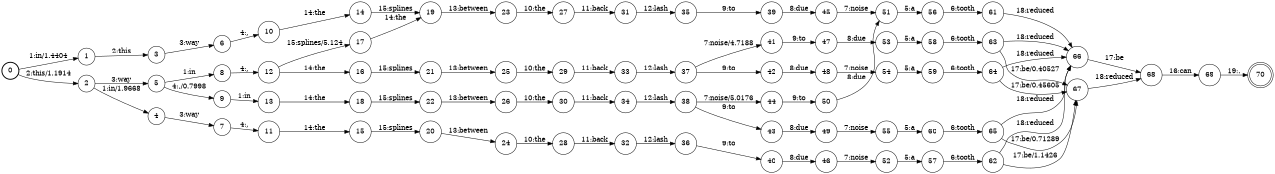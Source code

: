 digraph FST {
rankdir = LR;
size = "8.5,11";
label = "";
center = 1;
orientation = Portrait;
ranksep = "0.4";
nodesep = "0.25";
0 [label = "0", shape = circle, style = bold, fontsize = 14]
	0 -> 1 [label = "1:in/1.4404", fontsize = 14];
	0 -> 2 [label = "2:this/1.1914", fontsize = 14];
1 [label = "1", shape = circle, style = solid, fontsize = 14]
	1 -> 3 [label = "2:this", fontsize = 14];
2 [label = "2", shape = circle, style = solid, fontsize = 14]
	2 -> 4 [label = "1:in/1.9668", fontsize = 14];
	2 -> 5 [label = "3:way", fontsize = 14];
3 [label = "3", shape = circle, style = solid, fontsize = 14]
	3 -> 6 [label = "3:way", fontsize = 14];
4 [label = "4", shape = circle, style = solid, fontsize = 14]
	4 -> 7 [label = "3:way", fontsize = 14];
5 [label = "5", shape = circle, style = solid, fontsize = 14]
	5 -> 8 [label = "1:in", fontsize = 14];
	5 -> 9 [label = "4:,/0.7998", fontsize = 14];
6 [label = "6", shape = circle, style = solid, fontsize = 14]
	6 -> 10 [label = "4:,", fontsize = 14];
7 [label = "7", shape = circle, style = solid, fontsize = 14]
	7 -> 11 [label = "4:,", fontsize = 14];
8 [label = "8", shape = circle, style = solid, fontsize = 14]
	8 -> 12 [label = "4:,", fontsize = 14];
9 [label = "9", shape = circle, style = solid, fontsize = 14]
	9 -> 13 [label = "1:in", fontsize = 14];
10 [label = "10", shape = circle, style = solid, fontsize = 14]
	10 -> 14 [label = "14:the", fontsize = 14];
11 [label = "11", shape = circle, style = solid, fontsize = 14]
	11 -> 15 [label = "14:the", fontsize = 14];
12 [label = "12", shape = circle, style = solid, fontsize = 14]
	12 -> 16 [label = "14:the", fontsize = 14];
	12 -> 17 [label = "15:splines/5.124", fontsize = 14];
13 [label = "13", shape = circle, style = solid, fontsize = 14]
	13 -> 18 [label = "14:the", fontsize = 14];
14 [label = "14", shape = circle, style = solid, fontsize = 14]
	14 -> 19 [label = "15:splines", fontsize = 14];
15 [label = "15", shape = circle, style = solid, fontsize = 14]
	15 -> 20 [label = "15:splines", fontsize = 14];
16 [label = "16", shape = circle, style = solid, fontsize = 14]
	16 -> 21 [label = "15:splines", fontsize = 14];
17 [label = "17", shape = circle, style = solid, fontsize = 14]
	17 -> 19 [label = "14:the", fontsize = 14];
18 [label = "18", shape = circle, style = solid, fontsize = 14]
	18 -> 22 [label = "15:splines", fontsize = 14];
19 [label = "19", shape = circle, style = solid, fontsize = 14]
	19 -> 23 [label = "13:between", fontsize = 14];
20 [label = "20", shape = circle, style = solid, fontsize = 14]
	20 -> 24 [label = "13:between", fontsize = 14];
21 [label = "21", shape = circle, style = solid, fontsize = 14]
	21 -> 25 [label = "13:between", fontsize = 14];
22 [label = "22", shape = circle, style = solid, fontsize = 14]
	22 -> 26 [label = "13:between", fontsize = 14];
23 [label = "23", shape = circle, style = solid, fontsize = 14]
	23 -> 27 [label = "10:the", fontsize = 14];
24 [label = "24", shape = circle, style = solid, fontsize = 14]
	24 -> 28 [label = "10:the", fontsize = 14];
25 [label = "25", shape = circle, style = solid, fontsize = 14]
	25 -> 29 [label = "10:the", fontsize = 14];
26 [label = "26", shape = circle, style = solid, fontsize = 14]
	26 -> 30 [label = "10:the", fontsize = 14];
27 [label = "27", shape = circle, style = solid, fontsize = 14]
	27 -> 31 [label = "11:back", fontsize = 14];
28 [label = "28", shape = circle, style = solid, fontsize = 14]
	28 -> 32 [label = "11:back", fontsize = 14];
29 [label = "29", shape = circle, style = solid, fontsize = 14]
	29 -> 33 [label = "11:back", fontsize = 14];
30 [label = "30", shape = circle, style = solid, fontsize = 14]
	30 -> 34 [label = "11:back", fontsize = 14];
31 [label = "31", shape = circle, style = solid, fontsize = 14]
	31 -> 35 [label = "12:lash", fontsize = 14];
32 [label = "32", shape = circle, style = solid, fontsize = 14]
	32 -> 36 [label = "12:lash", fontsize = 14];
33 [label = "33", shape = circle, style = solid, fontsize = 14]
	33 -> 37 [label = "12:lash", fontsize = 14];
34 [label = "34", shape = circle, style = solid, fontsize = 14]
	34 -> 38 [label = "12:lash", fontsize = 14];
35 [label = "35", shape = circle, style = solid, fontsize = 14]
	35 -> 39 [label = "9:to", fontsize = 14];
36 [label = "36", shape = circle, style = solid, fontsize = 14]
	36 -> 40 [label = "9:to", fontsize = 14];
37 [label = "37", shape = circle, style = solid, fontsize = 14]
	37 -> 41 [label = "7:noise/4.7188", fontsize = 14];
	37 -> 42 [label = "9:to", fontsize = 14];
38 [label = "38", shape = circle, style = solid, fontsize = 14]
	38 -> 44 [label = "7:noise/5.0176", fontsize = 14];
	38 -> 43 [label = "9:to", fontsize = 14];
39 [label = "39", shape = circle, style = solid, fontsize = 14]
	39 -> 45 [label = "8:due", fontsize = 14];
40 [label = "40", shape = circle, style = solid, fontsize = 14]
	40 -> 46 [label = "8:due", fontsize = 14];
41 [label = "41", shape = circle, style = solid, fontsize = 14]
	41 -> 47 [label = "9:to", fontsize = 14];
42 [label = "42", shape = circle, style = solid, fontsize = 14]
	42 -> 48 [label = "8:due", fontsize = 14];
43 [label = "43", shape = circle, style = solid, fontsize = 14]
	43 -> 49 [label = "8:due", fontsize = 14];
44 [label = "44", shape = circle, style = solid, fontsize = 14]
	44 -> 50 [label = "9:to", fontsize = 14];
45 [label = "45", shape = circle, style = solid, fontsize = 14]
	45 -> 51 [label = "7:noise", fontsize = 14];
46 [label = "46", shape = circle, style = solid, fontsize = 14]
	46 -> 52 [label = "7:noise", fontsize = 14];
47 [label = "47", shape = circle, style = solid, fontsize = 14]
	47 -> 53 [label = "8:due", fontsize = 14];
48 [label = "48", shape = circle, style = solid, fontsize = 14]
	48 -> 54 [label = "7:noise", fontsize = 14];
49 [label = "49", shape = circle, style = solid, fontsize = 14]
	49 -> 55 [label = "7:noise", fontsize = 14];
50 [label = "50", shape = circle, style = solid, fontsize = 14]
	50 -> 51 [label = "8:due", fontsize = 14];
51 [label = "51", shape = circle, style = solid, fontsize = 14]
	51 -> 56 [label = "5:a", fontsize = 14];
52 [label = "52", shape = circle, style = solid, fontsize = 14]
	52 -> 57 [label = "5:a", fontsize = 14];
53 [label = "53", shape = circle, style = solid, fontsize = 14]
	53 -> 58 [label = "5:a", fontsize = 14];
54 [label = "54", shape = circle, style = solid, fontsize = 14]
	54 -> 59 [label = "5:a", fontsize = 14];
55 [label = "55", shape = circle, style = solid, fontsize = 14]
	55 -> 60 [label = "5:a", fontsize = 14];
56 [label = "56", shape = circle, style = solid, fontsize = 14]
	56 -> 61 [label = "6:tooth", fontsize = 14];
57 [label = "57", shape = circle, style = solid, fontsize = 14]
	57 -> 62 [label = "6:tooth", fontsize = 14];
58 [label = "58", shape = circle, style = solid, fontsize = 14]
	58 -> 63 [label = "6:tooth", fontsize = 14];
59 [label = "59", shape = circle, style = solid, fontsize = 14]
	59 -> 64 [label = "6:tooth", fontsize = 14];
60 [label = "60", shape = circle, style = solid, fontsize = 14]
	60 -> 65 [label = "6:tooth", fontsize = 14];
61 [label = "61", shape = circle, style = solid, fontsize = 14]
	61 -> 66 [label = "18:reduced", fontsize = 14];
62 [label = "62", shape = circle, style = solid, fontsize = 14]
	62 -> 67 [label = "17:be/1.1426", fontsize = 14];
	62 -> 66 [label = "18:reduced", fontsize = 14];
63 [label = "63", shape = circle, style = solid, fontsize = 14]
	63 -> 67 [label = "17:be/0.40527", fontsize = 14];
	63 -> 66 [label = "18:reduced", fontsize = 14];
64 [label = "64", shape = circle, style = solid, fontsize = 14]
	64 -> 67 [label = "17:be/0.45605", fontsize = 14];
	64 -> 66 [label = "18:reduced", fontsize = 14];
65 [label = "65", shape = circle, style = solid, fontsize = 14]
	65 -> 67 [label = "17:be/0.71289", fontsize = 14];
	65 -> 66 [label = "18:reduced", fontsize = 14];
66 [label = "66", shape = circle, style = solid, fontsize = 14]
	66 -> 68 [label = "17:be", fontsize = 14];
67 [label = "67", shape = circle, style = solid, fontsize = 14]
	67 -> 68 [label = "18:reduced", fontsize = 14];
68 [label = "68", shape = circle, style = solid, fontsize = 14]
	68 -> 69 [label = "16:can", fontsize = 14];
69 [label = "69", shape = circle, style = solid, fontsize = 14]
	69 -> 70 [label = "19:.", fontsize = 14];
70 [label = "70", shape = doublecircle, style = solid, fontsize = 14]
}
